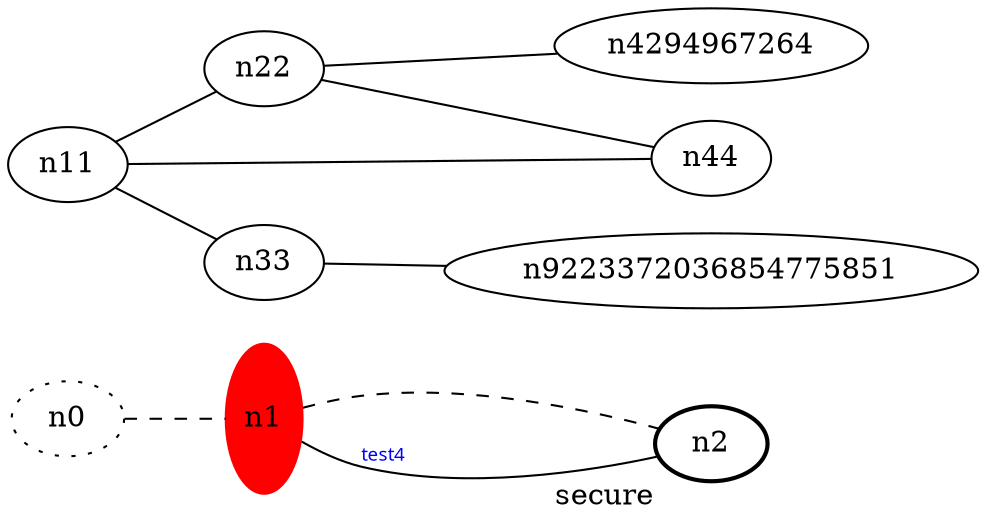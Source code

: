 graph test4 {
	rankdir=LR;
	rankdir=LR;
	fontcol󠀬or=blue; /* c0; c1; c0 -- c1 */
	n0 [style=dotted, fillcolor="#123456"]; // c257; c3; c2 -- c3
	n1 [height=1, width=-1016065, color=red, style=filled];
	n2 [style=bold, xlabel="secure"];
	n0 -- n1 -- n2[style=dashed];
	n1 -- n2 [fontname="comic sans", label="\n\l\G", fontcolor=blue, fontsize=9];
	n11 -- n22;
	n11 -- n33;
	n11 -- n44;
	n22 -- n4294967264;
	n22 -- n44;
	n33 -- n9223372036854775851;
}
